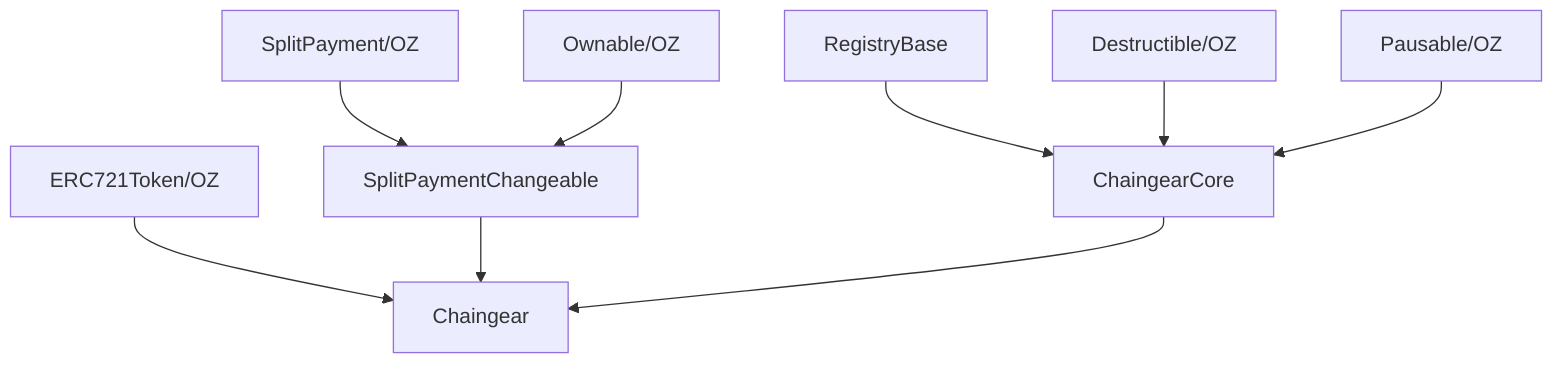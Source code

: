 graph TD;
    ERC721Token/OZ-->Chaingear;
    SplitPaymentChangeable-->Chaingear;
    ChaingearCore-->Chaingear;
    SplitPayment/OZ-->SplitPaymentChangeable;
    Ownable/OZ-->SplitPaymentChangeable;
    RegistryBase-->ChaingearCore;
    Destructible/OZ-->ChaingearCore;
    Pausable/OZ-->ChaingearCore;